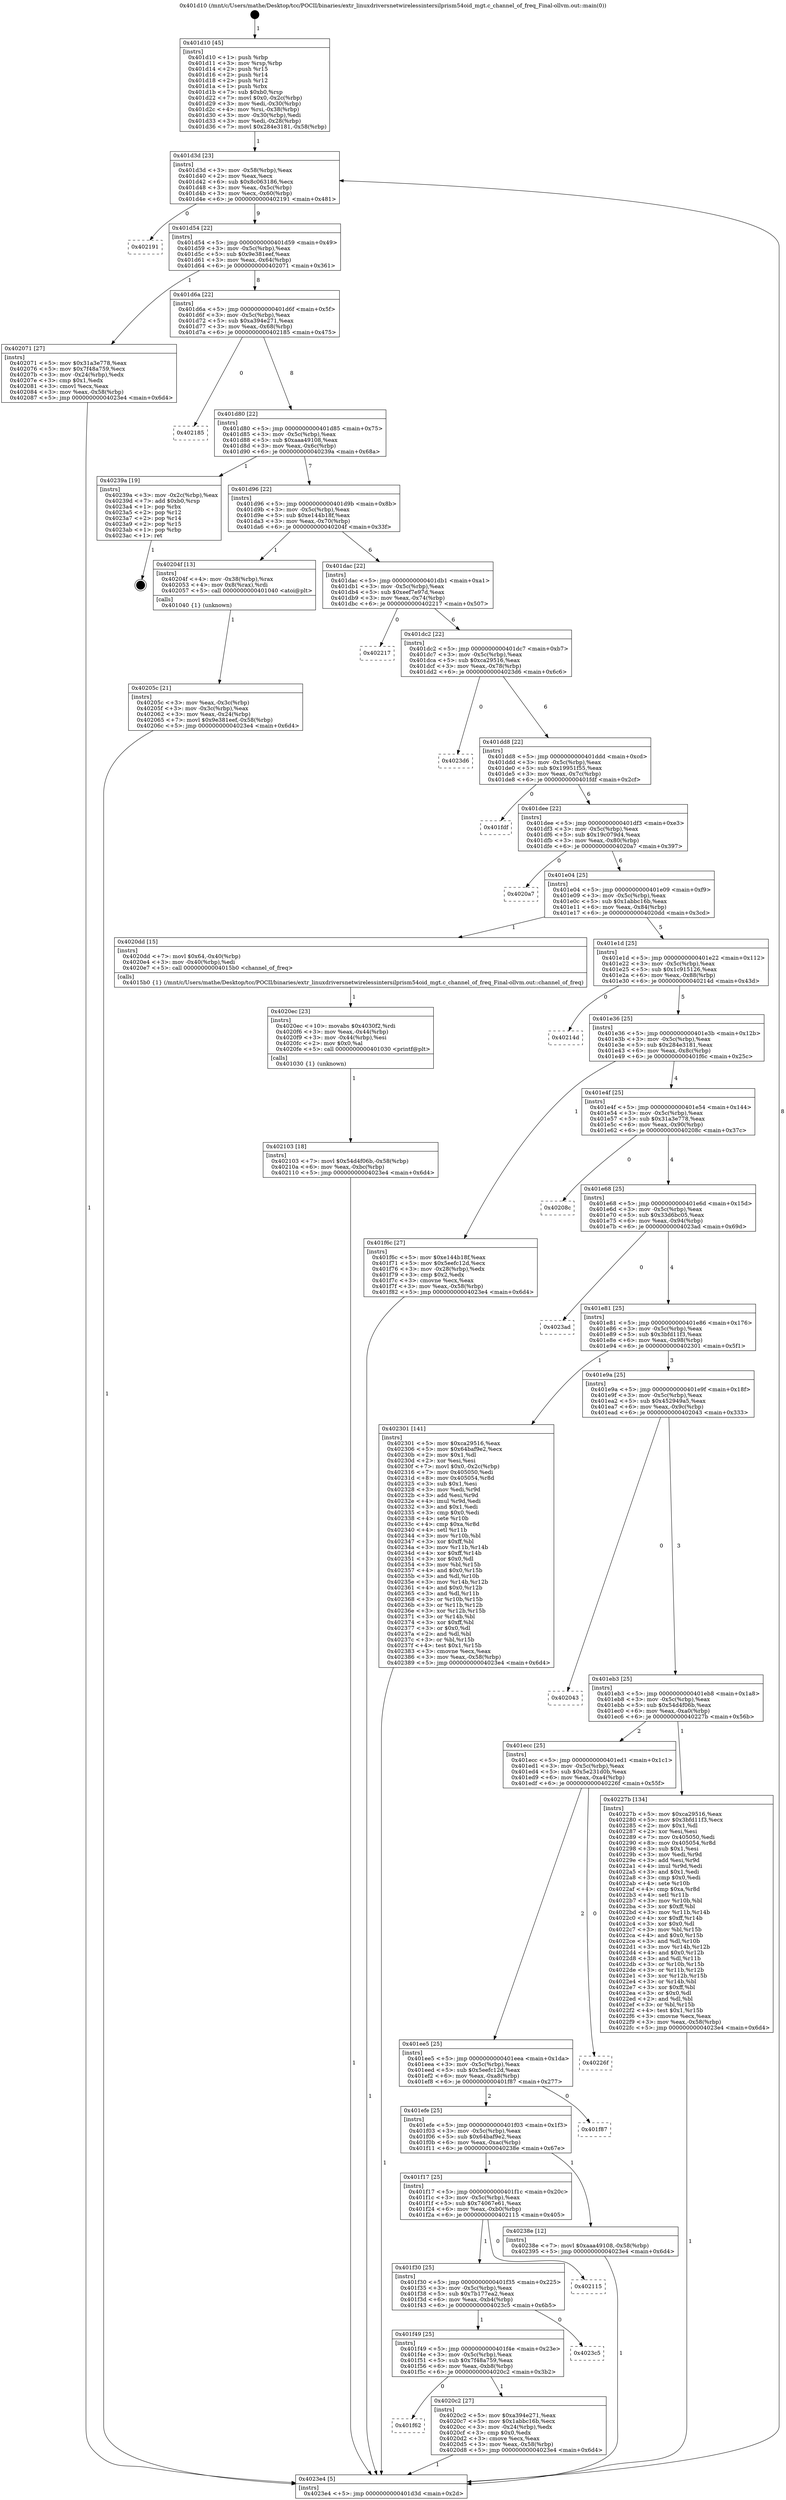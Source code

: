 digraph "0x401d10" {
  label = "0x401d10 (/mnt/c/Users/mathe/Desktop/tcc/POCII/binaries/extr_linuxdriversnetwirelessintersilprism54oid_mgt.c_channel_of_freq_Final-ollvm.out::main(0))"
  labelloc = "t"
  node[shape=record]

  Entry [label="",width=0.3,height=0.3,shape=circle,fillcolor=black,style=filled]
  "0x401d3d" [label="{
     0x401d3d [23]\l
     | [instrs]\l
     &nbsp;&nbsp;0x401d3d \<+3\>: mov -0x58(%rbp),%eax\l
     &nbsp;&nbsp;0x401d40 \<+2\>: mov %eax,%ecx\l
     &nbsp;&nbsp;0x401d42 \<+6\>: sub $0x8c063186,%ecx\l
     &nbsp;&nbsp;0x401d48 \<+3\>: mov %eax,-0x5c(%rbp)\l
     &nbsp;&nbsp;0x401d4b \<+3\>: mov %ecx,-0x60(%rbp)\l
     &nbsp;&nbsp;0x401d4e \<+6\>: je 0000000000402191 \<main+0x481\>\l
  }"]
  "0x402191" [label="{
     0x402191\l
  }", style=dashed]
  "0x401d54" [label="{
     0x401d54 [22]\l
     | [instrs]\l
     &nbsp;&nbsp;0x401d54 \<+5\>: jmp 0000000000401d59 \<main+0x49\>\l
     &nbsp;&nbsp;0x401d59 \<+3\>: mov -0x5c(%rbp),%eax\l
     &nbsp;&nbsp;0x401d5c \<+5\>: sub $0x9e381eef,%eax\l
     &nbsp;&nbsp;0x401d61 \<+3\>: mov %eax,-0x64(%rbp)\l
     &nbsp;&nbsp;0x401d64 \<+6\>: je 0000000000402071 \<main+0x361\>\l
  }"]
  Exit [label="",width=0.3,height=0.3,shape=circle,fillcolor=black,style=filled,peripheries=2]
  "0x402071" [label="{
     0x402071 [27]\l
     | [instrs]\l
     &nbsp;&nbsp;0x402071 \<+5\>: mov $0x31a3e778,%eax\l
     &nbsp;&nbsp;0x402076 \<+5\>: mov $0x7f48a759,%ecx\l
     &nbsp;&nbsp;0x40207b \<+3\>: mov -0x24(%rbp),%edx\l
     &nbsp;&nbsp;0x40207e \<+3\>: cmp $0x1,%edx\l
     &nbsp;&nbsp;0x402081 \<+3\>: cmovl %ecx,%eax\l
     &nbsp;&nbsp;0x402084 \<+3\>: mov %eax,-0x58(%rbp)\l
     &nbsp;&nbsp;0x402087 \<+5\>: jmp 00000000004023e4 \<main+0x6d4\>\l
  }"]
  "0x401d6a" [label="{
     0x401d6a [22]\l
     | [instrs]\l
     &nbsp;&nbsp;0x401d6a \<+5\>: jmp 0000000000401d6f \<main+0x5f\>\l
     &nbsp;&nbsp;0x401d6f \<+3\>: mov -0x5c(%rbp),%eax\l
     &nbsp;&nbsp;0x401d72 \<+5\>: sub $0xa394e271,%eax\l
     &nbsp;&nbsp;0x401d77 \<+3\>: mov %eax,-0x68(%rbp)\l
     &nbsp;&nbsp;0x401d7a \<+6\>: je 0000000000402185 \<main+0x475\>\l
  }"]
  "0x402103" [label="{
     0x402103 [18]\l
     | [instrs]\l
     &nbsp;&nbsp;0x402103 \<+7\>: movl $0x54d4f06b,-0x58(%rbp)\l
     &nbsp;&nbsp;0x40210a \<+6\>: mov %eax,-0xbc(%rbp)\l
     &nbsp;&nbsp;0x402110 \<+5\>: jmp 00000000004023e4 \<main+0x6d4\>\l
  }"]
  "0x402185" [label="{
     0x402185\l
  }", style=dashed]
  "0x401d80" [label="{
     0x401d80 [22]\l
     | [instrs]\l
     &nbsp;&nbsp;0x401d80 \<+5\>: jmp 0000000000401d85 \<main+0x75\>\l
     &nbsp;&nbsp;0x401d85 \<+3\>: mov -0x5c(%rbp),%eax\l
     &nbsp;&nbsp;0x401d88 \<+5\>: sub $0xaaa49108,%eax\l
     &nbsp;&nbsp;0x401d8d \<+3\>: mov %eax,-0x6c(%rbp)\l
     &nbsp;&nbsp;0x401d90 \<+6\>: je 000000000040239a \<main+0x68a\>\l
  }"]
  "0x4020ec" [label="{
     0x4020ec [23]\l
     | [instrs]\l
     &nbsp;&nbsp;0x4020ec \<+10\>: movabs $0x4030f2,%rdi\l
     &nbsp;&nbsp;0x4020f6 \<+3\>: mov %eax,-0x44(%rbp)\l
     &nbsp;&nbsp;0x4020f9 \<+3\>: mov -0x44(%rbp),%esi\l
     &nbsp;&nbsp;0x4020fc \<+2\>: mov $0x0,%al\l
     &nbsp;&nbsp;0x4020fe \<+5\>: call 0000000000401030 \<printf@plt\>\l
     | [calls]\l
     &nbsp;&nbsp;0x401030 \{1\} (unknown)\l
  }"]
  "0x40239a" [label="{
     0x40239a [19]\l
     | [instrs]\l
     &nbsp;&nbsp;0x40239a \<+3\>: mov -0x2c(%rbp),%eax\l
     &nbsp;&nbsp;0x40239d \<+7\>: add $0xb0,%rsp\l
     &nbsp;&nbsp;0x4023a4 \<+1\>: pop %rbx\l
     &nbsp;&nbsp;0x4023a5 \<+2\>: pop %r12\l
     &nbsp;&nbsp;0x4023a7 \<+2\>: pop %r14\l
     &nbsp;&nbsp;0x4023a9 \<+2\>: pop %r15\l
     &nbsp;&nbsp;0x4023ab \<+1\>: pop %rbp\l
     &nbsp;&nbsp;0x4023ac \<+1\>: ret\l
  }"]
  "0x401d96" [label="{
     0x401d96 [22]\l
     | [instrs]\l
     &nbsp;&nbsp;0x401d96 \<+5\>: jmp 0000000000401d9b \<main+0x8b\>\l
     &nbsp;&nbsp;0x401d9b \<+3\>: mov -0x5c(%rbp),%eax\l
     &nbsp;&nbsp;0x401d9e \<+5\>: sub $0xe144b18f,%eax\l
     &nbsp;&nbsp;0x401da3 \<+3\>: mov %eax,-0x70(%rbp)\l
     &nbsp;&nbsp;0x401da6 \<+6\>: je 000000000040204f \<main+0x33f\>\l
  }"]
  "0x401f62" [label="{
     0x401f62\l
  }", style=dashed]
  "0x40204f" [label="{
     0x40204f [13]\l
     | [instrs]\l
     &nbsp;&nbsp;0x40204f \<+4\>: mov -0x38(%rbp),%rax\l
     &nbsp;&nbsp;0x402053 \<+4\>: mov 0x8(%rax),%rdi\l
     &nbsp;&nbsp;0x402057 \<+5\>: call 0000000000401040 \<atoi@plt\>\l
     | [calls]\l
     &nbsp;&nbsp;0x401040 \{1\} (unknown)\l
  }"]
  "0x401dac" [label="{
     0x401dac [22]\l
     | [instrs]\l
     &nbsp;&nbsp;0x401dac \<+5\>: jmp 0000000000401db1 \<main+0xa1\>\l
     &nbsp;&nbsp;0x401db1 \<+3\>: mov -0x5c(%rbp),%eax\l
     &nbsp;&nbsp;0x401db4 \<+5\>: sub $0xeef7e97d,%eax\l
     &nbsp;&nbsp;0x401db9 \<+3\>: mov %eax,-0x74(%rbp)\l
     &nbsp;&nbsp;0x401dbc \<+6\>: je 0000000000402217 \<main+0x507\>\l
  }"]
  "0x4020c2" [label="{
     0x4020c2 [27]\l
     | [instrs]\l
     &nbsp;&nbsp;0x4020c2 \<+5\>: mov $0xa394e271,%eax\l
     &nbsp;&nbsp;0x4020c7 \<+5\>: mov $0x1abbc16b,%ecx\l
     &nbsp;&nbsp;0x4020cc \<+3\>: mov -0x24(%rbp),%edx\l
     &nbsp;&nbsp;0x4020cf \<+3\>: cmp $0x0,%edx\l
     &nbsp;&nbsp;0x4020d2 \<+3\>: cmove %ecx,%eax\l
     &nbsp;&nbsp;0x4020d5 \<+3\>: mov %eax,-0x58(%rbp)\l
     &nbsp;&nbsp;0x4020d8 \<+5\>: jmp 00000000004023e4 \<main+0x6d4\>\l
  }"]
  "0x402217" [label="{
     0x402217\l
  }", style=dashed]
  "0x401dc2" [label="{
     0x401dc2 [22]\l
     | [instrs]\l
     &nbsp;&nbsp;0x401dc2 \<+5\>: jmp 0000000000401dc7 \<main+0xb7\>\l
     &nbsp;&nbsp;0x401dc7 \<+3\>: mov -0x5c(%rbp),%eax\l
     &nbsp;&nbsp;0x401dca \<+5\>: sub $0xca29516,%eax\l
     &nbsp;&nbsp;0x401dcf \<+3\>: mov %eax,-0x78(%rbp)\l
     &nbsp;&nbsp;0x401dd2 \<+6\>: je 00000000004023d6 \<main+0x6c6\>\l
  }"]
  "0x401f49" [label="{
     0x401f49 [25]\l
     | [instrs]\l
     &nbsp;&nbsp;0x401f49 \<+5\>: jmp 0000000000401f4e \<main+0x23e\>\l
     &nbsp;&nbsp;0x401f4e \<+3\>: mov -0x5c(%rbp),%eax\l
     &nbsp;&nbsp;0x401f51 \<+5\>: sub $0x7f48a759,%eax\l
     &nbsp;&nbsp;0x401f56 \<+6\>: mov %eax,-0xb8(%rbp)\l
     &nbsp;&nbsp;0x401f5c \<+6\>: je 00000000004020c2 \<main+0x3b2\>\l
  }"]
  "0x4023d6" [label="{
     0x4023d6\l
  }", style=dashed]
  "0x401dd8" [label="{
     0x401dd8 [22]\l
     | [instrs]\l
     &nbsp;&nbsp;0x401dd8 \<+5\>: jmp 0000000000401ddd \<main+0xcd\>\l
     &nbsp;&nbsp;0x401ddd \<+3\>: mov -0x5c(%rbp),%eax\l
     &nbsp;&nbsp;0x401de0 \<+5\>: sub $0x19951f55,%eax\l
     &nbsp;&nbsp;0x401de5 \<+3\>: mov %eax,-0x7c(%rbp)\l
     &nbsp;&nbsp;0x401de8 \<+6\>: je 0000000000401fdf \<main+0x2cf\>\l
  }"]
  "0x4023c5" [label="{
     0x4023c5\l
  }", style=dashed]
  "0x401fdf" [label="{
     0x401fdf\l
  }", style=dashed]
  "0x401dee" [label="{
     0x401dee [22]\l
     | [instrs]\l
     &nbsp;&nbsp;0x401dee \<+5\>: jmp 0000000000401df3 \<main+0xe3\>\l
     &nbsp;&nbsp;0x401df3 \<+3\>: mov -0x5c(%rbp),%eax\l
     &nbsp;&nbsp;0x401df6 \<+5\>: sub $0x19c079d4,%eax\l
     &nbsp;&nbsp;0x401dfb \<+3\>: mov %eax,-0x80(%rbp)\l
     &nbsp;&nbsp;0x401dfe \<+6\>: je 00000000004020a7 \<main+0x397\>\l
  }"]
  "0x401f30" [label="{
     0x401f30 [25]\l
     | [instrs]\l
     &nbsp;&nbsp;0x401f30 \<+5\>: jmp 0000000000401f35 \<main+0x225\>\l
     &nbsp;&nbsp;0x401f35 \<+3\>: mov -0x5c(%rbp),%eax\l
     &nbsp;&nbsp;0x401f38 \<+5\>: sub $0x7b177ea2,%eax\l
     &nbsp;&nbsp;0x401f3d \<+6\>: mov %eax,-0xb4(%rbp)\l
     &nbsp;&nbsp;0x401f43 \<+6\>: je 00000000004023c5 \<main+0x6b5\>\l
  }"]
  "0x4020a7" [label="{
     0x4020a7\l
  }", style=dashed]
  "0x401e04" [label="{
     0x401e04 [25]\l
     | [instrs]\l
     &nbsp;&nbsp;0x401e04 \<+5\>: jmp 0000000000401e09 \<main+0xf9\>\l
     &nbsp;&nbsp;0x401e09 \<+3\>: mov -0x5c(%rbp),%eax\l
     &nbsp;&nbsp;0x401e0c \<+5\>: sub $0x1abbc16b,%eax\l
     &nbsp;&nbsp;0x401e11 \<+6\>: mov %eax,-0x84(%rbp)\l
     &nbsp;&nbsp;0x401e17 \<+6\>: je 00000000004020dd \<main+0x3cd\>\l
  }"]
  "0x402115" [label="{
     0x402115\l
  }", style=dashed]
  "0x4020dd" [label="{
     0x4020dd [15]\l
     | [instrs]\l
     &nbsp;&nbsp;0x4020dd \<+7\>: movl $0x64,-0x40(%rbp)\l
     &nbsp;&nbsp;0x4020e4 \<+3\>: mov -0x40(%rbp),%edi\l
     &nbsp;&nbsp;0x4020e7 \<+5\>: call 00000000004015b0 \<channel_of_freq\>\l
     | [calls]\l
     &nbsp;&nbsp;0x4015b0 \{1\} (/mnt/c/Users/mathe/Desktop/tcc/POCII/binaries/extr_linuxdriversnetwirelessintersilprism54oid_mgt.c_channel_of_freq_Final-ollvm.out::channel_of_freq)\l
  }"]
  "0x401e1d" [label="{
     0x401e1d [25]\l
     | [instrs]\l
     &nbsp;&nbsp;0x401e1d \<+5\>: jmp 0000000000401e22 \<main+0x112\>\l
     &nbsp;&nbsp;0x401e22 \<+3\>: mov -0x5c(%rbp),%eax\l
     &nbsp;&nbsp;0x401e25 \<+5\>: sub $0x1c915126,%eax\l
     &nbsp;&nbsp;0x401e2a \<+6\>: mov %eax,-0x88(%rbp)\l
     &nbsp;&nbsp;0x401e30 \<+6\>: je 000000000040214d \<main+0x43d\>\l
  }"]
  "0x401f17" [label="{
     0x401f17 [25]\l
     | [instrs]\l
     &nbsp;&nbsp;0x401f17 \<+5\>: jmp 0000000000401f1c \<main+0x20c\>\l
     &nbsp;&nbsp;0x401f1c \<+3\>: mov -0x5c(%rbp),%eax\l
     &nbsp;&nbsp;0x401f1f \<+5\>: sub $0x74067e61,%eax\l
     &nbsp;&nbsp;0x401f24 \<+6\>: mov %eax,-0xb0(%rbp)\l
     &nbsp;&nbsp;0x401f2a \<+6\>: je 0000000000402115 \<main+0x405\>\l
  }"]
  "0x40214d" [label="{
     0x40214d\l
  }", style=dashed]
  "0x401e36" [label="{
     0x401e36 [25]\l
     | [instrs]\l
     &nbsp;&nbsp;0x401e36 \<+5\>: jmp 0000000000401e3b \<main+0x12b\>\l
     &nbsp;&nbsp;0x401e3b \<+3\>: mov -0x5c(%rbp),%eax\l
     &nbsp;&nbsp;0x401e3e \<+5\>: sub $0x284e3181,%eax\l
     &nbsp;&nbsp;0x401e43 \<+6\>: mov %eax,-0x8c(%rbp)\l
     &nbsp;&nbsp;0x401e49 \<+6\>: je 0000000000401f6c \<main+0x25c\>\l
  }"]
  "0x40238e" [label="{
     0x40238e [12]\l
     | [instrs]\l
     &nbsp;&nbsp;0x40238e \<+7\>: movl $0xaaa49108,-0x58(%rbp)\l
     &nbsp;&nbsp;0x402395 \<+5\>: jmp 00000000004023e4 \<main+0x6d4\>\l
  }"]
  "0x401f6c" [label="{
     0x401f6c [27]\l
     | [instrs]\l
     &nbsp;&nbsp;0x401f6c \<+5\>: mov $0xe144b18f,%eax\l
     &nbsp;&nbsp;0x401f71 \<+5\>: mov $0x5eefc12d,%ecx\l
     &nbsp;&nbsp;0x401f76 \<+3\>: mov -0x28(%rbp),%edx\l
     &nbsp;&nbsp;0x401f79 \<+3\>: cmp $0x2,%edx\l
     &nbsp;&nbsp;0x401f7c \<+3\>: cmovne %ecx,%eax\l
     &nbsp;&nbsp;0x401f7f \<+3\>: mov %eax,-0x58(%rbp)\l
     &nbsp;&nbsp;0x401f82 \<+5\>: jmp 00000000004023e4 \<main+0x6d4\>\l
  }"]
  "0x401e4f" [label="{
     0x401e4f [25]\l
     | [instrs]\l
     &nbsp;&nbsp;0x401e4f \<+5\>: jmp 0000000000401e54 \<main+0x144\>\l
     &nbsp;&nbsp;0x401e54 \<+3\>: mov -0x5c(%rbp),%eax\l
     &nbsp;&nbsp;0x401e57 \<+5\>: sub $0x31a3e778,%eax\l
     &nbsp;&nbsp;0x401e5c \<+6\>: mov %eax,-0x90(%rbp)\l
     &nbsp;&nbsp;0x401e62 \<+6\>: je 000000000040208c \<main+0x37c\>\l
  }"]
  "0x4023e4" [label="{
     0x4023e4 [5]\l
     | [instrs]\l
     &nbsp;&nbsp;0x4023e4 \<+5\>: jmp 0000000000401d3d \<main+0x2d\>\l
  }"]
  "0x401d10" [label="{
     0x401d10 [45]\l
     | [instrs]\l
     &nbsp;&nbsp;0x401d10 \<+1\>: push %rbp\l
     &nbsp;&nbsp;0x401d11 \<+3\>: mov %rsp,%rbp\l
     &nbsp;&nbsp;0x401d14 \<+2\>: push %r15\l
     &nbsp;&nbsp;0x401d16 \<+2\>: push %r14\l
     &nbsp;&nbsp;0x401d18 \<+2\>: push %r12\l
     &nbsp;&nbsp;0x401d1a \<+1\>: push %rbx\l
     &nbsp;&nbsp;0x401d1b \<+7\>: sub $0xb0,%rsp\l
     &nbsp;&nbsp;0x401d22 \<+7\>: movl $0x0,-0x2c(%rbp)\l
     &nbsp;&nbsp;0x401d29 \<+3\>: mov %edi,-0x30(%rbp)\l
     &nbsp;&nbsp;0x401d2c \<+4\>: mov %rsi,-0x38(%rbp)\l
     &nbsp;&nbsp;0x401d30 \<+3\>: mov -0x30(%rbp),%edi\l
     &nbsp;&nbsp;0x401d33 \<+3\>: mov %edi,-0x28(%rbp)\l
     &nbsp;&nbsp;0x401d36 \<+7\>: movl $0x284e3181,-0x58(%rbp)\l
  }"]
  "0x40205c" [label="{
     0x40205c [21]\l
     | [instrs]\l
     &nbsp;&nbsp;0x40205c \<+3\>: mov %eax,-0x3c(%rbp)\l
     &nbsp;&nbsp;0x40205f \<+3\>: mov -0x3c(%rbp),%eax\l
     &nbsp;&nbsp;0x402062 \<+3\>: mov %eax,-0x24(%rbp)\l
     &nbsp;&nbsp;0x402065 \<+7\>: movl $0x9e381eef,-0x58(%rbp)\l
     &nbsp;&nbsp;0x40206c \<+5\>: jmp 00000000004023e4 \<main+0x6d4\>\l
  }"]
  "0x401efe" [label="{
     0x401efe [25]\l
     | [instrs]\l
     &nbsp;&nbsp;0x401efe \<+5\>: jmp 0000000000401f03 \<main+0x1f3\>\l
     &nbsp;&nbsp;0x401f03 \<+3\>: mov -0x5c(%rbp),%eax\l
     &nbsp;&nbsp;0x401f06 \<+5\>: sub $0x64baf9e2,%eax\l
     &nbsp;&nbsp;0x401f0b \<+6\>: mov %eax,-0xac(%rbp)\l
     &nbsp;&nbsp;0x401f11 \<+6\>: je 000000000040238e \<main+0x67e\>\l
  }"]
  "0x40208c" [label="{
     0x40208c\l
  }", style=dashed]
  "0x401e68" [label="{
     0x401e68 [25]\l
     | [instrs]\l
     &nbsp;&nbsp;0x401e68 \<+5\>: jmp 0000000000401e6d \<main+0x15d\>\l
     &nbsp;&nbsp;0x401e6d \<+3\>: mov -0x5c(%rbp),%eax\l
     &nbsp;&nbsp;0x401e70 \<+5\>: sub $0x33d6bc05,%eax\l
     &nbsp;&nbsp;0x401e75 \<+6\>: mov %eax,-0x94(%rbp)\l
     &nbsp;&nbsp;0x401e7b \<+6\>: je 00000000004023ad \<main+0x69d\>\l
  }"]
  "0x401f87" [label="{
     0x401f87\l
  }", style=dashed]
  "0x4023ad" [label="{
     0x4023ad\l
  }", style=dashed]
  "0x401e81" [label="{
     0x401e81 [25]\l
     | [instrs]\l
     &nbsp;&nbsp;0x401e81 \<+5\>: jmp 0000000000401e86 \<main+0x176\>\l
     &nbsp;&nbsp;0x401e86 \<+3\>: mov -0x5c(%rbp),%eax\l
     &nbsp;&nbsp;0x401e89 \<+5\>: sub $0x3bfd11f3,%eax\l
     &nbsp;&nbsp;0x401e8e \<+6\>: mov %eax,-0x98(%rbp)\l
     &nbsp;&nbsp;0x401e94 \<+6\>: je 0000000000402301 \<main+0x5f1\>\l
  }"]
  "0x401ee5" [label="{
     0x401ee5 [25]\l
     | [instrs]\l
     &nbsp;&nbsp;0x401ee5 \<+5\>: jmp 0000000000401eea \<main+0x1da\>\l
     &nbsp;&nbsp;0x401eea \<+3\>: mov -0x5c(%rbp),%eax\l
     &nbsp;&nbsp;0x401eed \<+5\>: sub $0x5eefc12d,%eax\l
     &nbsp;&nbsp;0x401ef2 \<+6\>: mov %eax,-0xa8(%rbp)\l
     &nbsp;&nbsp;0x401ef8 \<+6\>: je 0000000000401f87 \<main+0x277\>\l
  }"]
  "0x402301" [label="{
     0x402301 [141]\l
     | [instrs]\l
     &nbsp;&nbsp;0x402301 \<+5\>: mov $0xca29516,%eax\l
     &nbsp;&nbsp;0x402306 \<+5\>: mov $0x64baf9e2,%ecx\l
     &nbsp;&nbsp;0x40230b \<+2\>: mov $0x1,%dl\l
     &nbsp;&nbsp;0x40230d \<+2\>: xor %esi,%esi\l
     &nbsp;&nbsp;0x40230f \<+7\>: movl $0x0,-0x2c(%rbp)\l
     &nbsp;&nbsp;0x402316 \<+7\>: mov 0x405050,%edi\l
     &nbsp;&nbsp;0x40231d \<+8\>: mov 0x405054,%r8d\l
     &nbsp;&nbsp;0x402325 \<+3\>: sub $0x1,%esi\l
     &nbsp;&nbsp;0x402328 \<+3\>: mov %edi,%r9d\l
     &nbsp;&nbsp;0x40232b \<+3\>: add %esi,%r9d\l
     &nbsp;&nbsp;0x40232e \<+4\>: imul %r9d,%edi\l
     &nbsp;&nbsp;0x402332 \<+3\>: and $0x1,%edi\l
     &nbsp;&nbsp;0x402335 \<+3\>: cmp $0x0,%edi\l
     &nbsp;&nbsp;0x402338 \<+4\>: sete %r10b\l
     &nbsp;&nbsp;0x40233c \<+4\>: cmp $0xa,%r8d\l
     &nbsp;&nbsp;0x402340 \<+4\>: setl %r11b\l
     &nbsp;&nbsp;0x402344 \<+3\>: mov %r10b,%bl\l
     &nbsp;&nbsp;0x402347 \<+3\>: xor $0xff,%bl\l
     &nbsp;&nbsp;0x40234a \<+3\>: mov %r11b,%r14b\l
     &nbsp;&nbsp;0x40234d \<+4\>: xor $0xff,%r14b\l
     &nbsp;&nbsp;0x402351 \<+3\>: xor $0x0,%dl\l
     &nbsp;&nbsp;0x402354 \<+3\>: mov %bl,%r15b\l
     &nbsp;&nbsp;0x402357 \<+4\>: and $0x0,%r15b\l
     &nbsp;&nbsp;0x40235b \<+3\>: and %dl,%r10b\l
     &nbsp;&nbsp;0x40235e \<+3\>: mov %r14b,%r12b\l
     &nbsp;&nbsp;0x402361 \<+4\>: and $0x0,%r12b\l
     &nbsp;&nbsp;0x402365 \<+3\>: and %dl,%r11b\l
     &nbsp;&nbsp;0x402368 \<+3\>: or %r10b,%r15b\l
     &nbsp;&nbsp;0x40236b \<+3\>: or %r11b,%r12b\l
     &nbsp;&nbsp;0x40236e \<+3\>: xor %r12b,%r15b\l
     &nbsp;&nbsp;0x402371 \<+3\>: or %r14b,%bl\l
     &nbsp;&nbsp;0x402374 \<+3\>: xor $0xff,%bl\l
     &nbsp;&nbsp;0x402377 \<+3\>: or $0x0,%dl\l
     &nbsp;&nbsp;0x40237a \<+2\>: and %dl,%bl\l
     &nbsp;&nbsp;0x40237c \<+3\>: or %bl,%r15b\l
     &nbsp;&nbsp;0x40237f \<+4\>: test $0x1,%r15b\l
     &nbsp;&nbsp;0x402383 \<+3\>: cmovne %ecx,%eax\l
     &nbsp;&nbsp;0x402386 \<+3\>: mov %eax,-0x58(%rbp)\l
     &nbsp;&nbsp;0x402389 \<+5\>: jmp 00000000004023e4 \<main+0x6d4\>\l
  }"]
  "0x401e9a" [label="{
     0x401e9a [25]\l
     | [instrs]\l
     &nbsp;&nbsp;0x401e9a \<+5\>: jmp 0000000000401e9f \<main+0x18f\>\l
     &nbsp;&nbsp;0x401e9f \<+3\>: mov -0x5c(%rbp),%eax\l
     &nbsp;&nbsp;0x401ea2 \<+5\>: sub $0x452949a5,%eax\l
     &nbsp;&nbsp;0x401ea7 \<+6\>: mov %eax,-0x9c(%rbp)\l
     &nbsp;&nbsp;0x401ead \<+6\>: je 0000000000402043 \<main+0x333\>\l
  }"]
  "0x40226f" [label="{
     0x40226f\l
  }", style=dashed]
  "0x402043" [label="{
     0x402043\l
  }", style=dashed]
  "0x401eb3" [label="{
     0x401eb3 [25]\l
     | [instrs]\l
     &nbsp;&nbsp;0x401eb3 \<+5\>: jmp 0000000000401eb8 \<main+0x1a8\>\l
     &nbsp;&nbsp;0x401eb8 \<+3\>: mov -0x5c(%rbp),%eax\l
     &nbsp;&nbsp;0x401ebb \<+5\>: sub $0x54d4f06b,%eax\l
     &nbsp;&nbsp;0x401ec0 \<+6\>: mov %eax,-0xa0(%rbp)\l
     &nbsp;&nbsp;0x401ec6 \<+6\>: je 000000000040227b \<main+0x56b\>\l
  }"]
  "0x401ecc" [label="{
     0x401ecc [25]\l
     | [instrs]\l
     &nbsp;&nbsp;0x401ecc \<+5\>: jmp 0000000000401ed1 \<main+0x1c1\>\l
     &nbsp;&nbsp;0x401ed1 \<+3\>: mov -0x5c(%rbp),%eax\l
     &nbsp;&nbsp;0x401ed4 \<+5\>: sub $0x5e231d0b,%eax\l
     &nbsp;&nbsp;0x401ed9 \<+6\>: mov %eax,-0xa4(%rbp)\l
     &nbsp;&nbsp;0x401edf \<+6\>: je 000000000040226f \<main+0x55f\>\l
  }"]
  "0x40227b" [label="{
     0x40227b [134]\l
     | [instrs]\l
     &nbsp;&nbsp;0x40227b \<+5\>: mov $0xca29516,%eax\l
     &nbsp;&nbsp;0x402280 \<+5\>: mov $0x3bfd11f3,%ecx\l
     &nbsp;&nbsp;0x402285 \<+2\>: mov $0x1,%dl\l
     &nbsp;&nbsp;0x402287 \<+2\>: xor %esi,%esi\l
     &nbsp;&nbsp;0x402289 \<+7\>: mov 0x405050,%edi\l
     &nbsp;&nbsp;0x402290 \<+8\>: mov 0x405054,%r8d\l
     &nbsp;&nbsp;0x402298 \<+3\>: sub $0x1,%esi\l
     &nbsp;&nbsp;0x40229b \<+3\>: mov %edi,%r9d\l
     &nbsp;&nbsp;0x40229e \<+3\>: add %esi,%r9d\l
     &nbsp;&nbsp;0x4022a1 \<+4\>: imul %r9d,%edi\l
     &nbsp;&nbsp;0x4022a5 \<+3\>: and $0x1,%edi\l
     &nbsp;&nbsp;0x4022a8 \<+3\>: cmp $0x0,%edi\l
     &nbsp;&nbsp;0x4022ab \<+4\>: sete %r10b\l
     &nbsp;&nbsp;0x4022af \<+4\>: cmp $0xa,%r8d\l
     &nbsp;&nbsp;0x4022b3 \<+4\>: setl %r11b\l
     &nbsp;&nbsp;0x4022b7 \<+3\>: mov %r10b,%bl\l
     &nbsp;&nbsp;0x4022ba \<+3\>: xor $0xff,%bl\l
     &nbsp;&nbsp;0x4022bd \<+3\>: mov %r11b,%r14b\l
     &nbsp;&nbsp;0x4022c0 \<+4\>: xor $0xff,%r14b\l
     &nbsp;&nbsp;0x4022c4 \<+3\>: xor $0x0,%dl\l
     &nbsp;&nbsp;0x4022c7 \<+3\>: mov %bl,%r15b\l
     &nbsp;&nbsp;0x4022ca \<+4\>: and $0x0,%r15b\l
     &nbsp;&nbsp;0x4022ce \<+3\>: and %dl,%r10b\l
     &nbsp;&nbsp;0x4022d1 \<+3\>: mov %r14b,%r12b\l
     &nbsp;&nbsp;0x4022d4 \<+4\>: and $0x0,%r12b\l
     &nbsp;&nbsp;0x4022d8 \<+3\>: and %dl,%r11b\l
     &nbsp;&nbsp;0x4022db \<+3\>: or %r10b,%r15b\l
     &nbsp;&nbsp;0x4022de \<+3\>: or %r11b,%r12b\l
     &nbsp;&nbsp;0x4022e1 \<+3\>: xor %r12b,%r15b\l
     &nbsp;&nbsp;0x4022e4 \<+3\>: or %r14b,%bl\l
     &nbsp;&nbsp;0x4022e7 \<+3\>: xor $0xff,%bl\l
     &nbsp;&nbsp;0x4022ea \<+3\>: or $0x0,%dl\l
     &nbsp;&nbsp;0x4022ed \<+2\>: and %dl,%bl\l
     &nbsp;&nbsp;0x4022ef \<+3\>: or %bl,%r15b\l
     &nbsp;&nbsp;0x4022f2 \<+4\>: test $0x1,%r15b\l
     &nbsp;&nbsp;0x4022f6 \<+3\>: cmovne %ecx,%eax\l
     &nbsp;&nbsp;0x4022f9 \<+3\>: mov %eax,-0x58(%rbp)\l
     &nbsp;&nbsp;0x4022fc \<+5\>: jmp 00000000004023e4 \<main+0x6d4\>\l
  }"]
  Entry -> "0x401d10" [label=" 1"]
  "0x401d3d" -> "0x402191" [label=" 0"]
  "0x401d3d" -> "0x401d54" [label=" 9"]
  "0x40239a" -> Exit [label=" 1"]
  "0x401d54" -> "0x402071" [label=" 1"]
  "0x401d54" -> "0x401d6a" [label=" 8"]
  "0x40238e" -> "0x4023e4" [label=" 1"]
  "0x401d6a" -> "0x402185" [label=" 0"]
  "0x401d6a" -> "0x401d80" [label=" 8"]
  "0x402301" -> "0x4023e4" [label=" 1"]
  "0x401d80" -> "0x40239a" [label=" 1"]
  "0x401d80" -> "0x401d96" [label=" 7"]
  "0x40227b" -> "0x4023e4" [label=" 1"]
  "0x401d96" -> "0x40204f" [label=" 1"]
  "0x401d96" -> "0x401dac" [label=" 6"]
  "0x402103" -> "0x4023e4" [label=" 1"]
  "0x401dac" -> "0x402217" [label=" 0"]
  "0x401dac" -> "0x401dc2" [label=" 6"]
  "0x4020ec" -> "0x402103" [label=" 1"]
  "0x401dc2" -> "0x4023d6" [label=" 0"]
  "0x401dc2" -> "0x401dd8" [label=" 6"]
  "0x4020c2" -> "0x4023e4" [label=" 1"]
  "0x401dd8" -> "0x401fdf" [label=" 0"]
  "0x401dd8" -> "0x401dee" [label=" 6"]
  "0x401f49" -> "0x401f62" [label=" 0"]
  "0x401dee" -> "0x4020a7" [label=" 0"]
  "0x401dee" -> "0x401e04" [label=" 6"]
  "0x4020dd" -> "0x4020ec" [label=" 1"]
  "0x401e04" -> "0x4020dd" [label=" 1"]
  "0x401e04" -> "0x401e1d" [label=" 5"]
  "0x401f30" -> "0x401f49" [label=" 1"]
  "0x401e1d" -> "0x40214d" [label=" 0"]
  "0x401e1d" -> "0x401e36" [label=" 5"]
  "0x401f49" -> "0x4020c2" [label=" 1"]
  "0x401e36" -> "0x401f6c" [label=" 1"]
  "0x401e36" -> "0x401e4f" [label=" 4"]
  "0x401f6c" -> "0x4023e4" [label=" 1"]
  "0x401d10" -> "0x401d3d" [label=" 1"]
  "0x4023e4" -> "0x401d3d" [label=" 8"]
  "0x40204f" -> "0x40205c" [label=" 1"]
  "0x40205c" -> "0x4023e4" [label=" 1"]
  "0x402071" -> "0x4023e4" [label=" 1"]
  "0x401f17" -> "0x401f30" [label=" 1"]
  "0x401e4f" -> "0x40208c" [label=" 0"]
  "0x401e4f" -> "0x401e68" [label=" 4"]
  "0x401f30" -> "0x4023c5" [label=" 0"]
  "0x401e68" -> "0x4023ad" [label=" 0"]
  "0x401e68" -> "0x401e81" [label=" 4"]
  "0x401efe" -> "0x401f17" [label=" 1"]
  "0x401e81" -> "0x402301" [label=" 1"]
  "0x401e81" -> "0x401e9a" [label=" 3"]
  "0x401f17" -> "0x402115" [label=" 0"]
  "0x401e9a" -> "0x402043" [label=" 0"]
  "0x401e9a" -> "0x401eb3" [label=" 3"]
  "0x401ee5" -> "0x401efe" [label=" 2"]
  "0x401eb3" -> "0x40227b" [label=" 1"]
  "0x401eb3" -> "0x401ecc" [label=" 2"]
  "0x401ee5" -> "0x401f87" [label=" 0"]
  "0x401ecc" -> "0x40226f" [label=" 0"]
  "0x401ecc" -> "0x401ee5" [label=" 2"]
  "0x401efe" -> "0x40238e" [label=" 1"]
}
